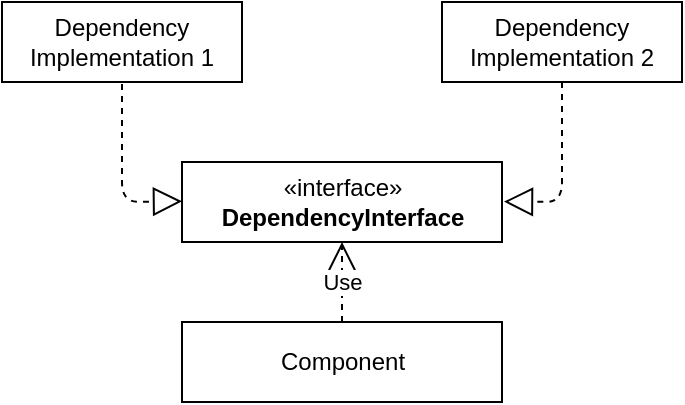 <mxfile version="13.6.2" type="device"><diagram id="i7ywtmSpoFT9w1iroUTY" name="Page-1"><mxGraphModel dx="677" dy="451" grid="1" gridSize="10" guides="1" tooltips="1" connect="1" arrows="1" fold="1" page="1" pageScale="1" pageWidth="850" pageHeight="1100" math="0" shadow="0"><root><mxCell id="0"/><mxCell id="1" parent="0"/><mxCell id="JI58AZSEsrjvDActK3jn-1" value="Component" style="html=1;" vertex="1" parent="1"><mxGeometry x="200" y="520" width="160" height="40" as="geometry"/></mxCell><mxCell id="JI58AZSEsrjvDActK3jn-2" value="«interface»&lt;br&gt;&lt;b&gt;DependencyInterface&lt;/b&gt;" style="html=1;" vertex="1" parent="1"><mxGeometry x="200" y="440" width="160" height="40" as="geometry"/></mxCell><mxCell id="JI58AZSEsrjvDActK3jn-3" value="Dependency Implementation 1" style="html=1;whiteSpace=wrap;" vertex="1" parent="1"><mxGeometry x="110" y="360" width="120" height="40" as="geometry"/></mxCell><mxCell id="JI58AZSEsrjvDActK3jn-4" value="Dependency Implementation 2" style="html=1;whiteSpace=wrap;" vertex="1" parent="1"><mxGeometry x="330" y="360" width="120" height="40" as="geometry"/></mxCell><mxCell id="JI58AZSEsrjvDActK3jn-5" value="Use" style="endArrow=open;endSize=12;dashed=1;html=1;entryX=0.5;entryY=1;entryDx=0;entryDy=0;" edge="1" parent="1" source="JI58AZSEsrjvDActK3jn-1" target="JI58AZSEsrjvDActK3jn-2"><mxGeometry width="160" relative="1" as="geometry"><mxPoint x="190" y="630" as="sourcePoint"/><mxPoint x="350" y="630" as="targetPoint"/></mxGeometry></mxCell><mxCell id="JI58AZSEsrjvDActK3jn-7" value="" style="endArrow=block;dashed=1;endFill=0;endSize=12;html=1;" edge="1" parent="1"><mxGeometry width="160" relative="1" as="geometry"><mxPoint x="170" y="401" as="sourcePoint"/><mxPoint x="200" y="459.66" as="targetPoint"/><Array as="points"><mxPoint x="170" y="460"/></Array></mxGeometry></mxCell><mxCell id="JI58AZSEsrjvDActK3jn-8" value="" style="endArrow=block;dashed=1;endFill=0;endSize=12;html=1;exitX=0.5;exitY=1;exitDx=0;exitDy=0;" edge="1" parent="1" source="JI58AZSEsrjvDActK3jn-4"><mxGeometry width="160" relative="1" as="geometry"><mxPoint x="201" y="459.8" as="sourcePoint"/><mxPoint x="361" y="459.8" as="targetPoint"/><Array as="points"><mxPoint x="390" y="460"/></Array></mxGeometry></mxCell></root></mxGraphModel></diagram></mxfile>